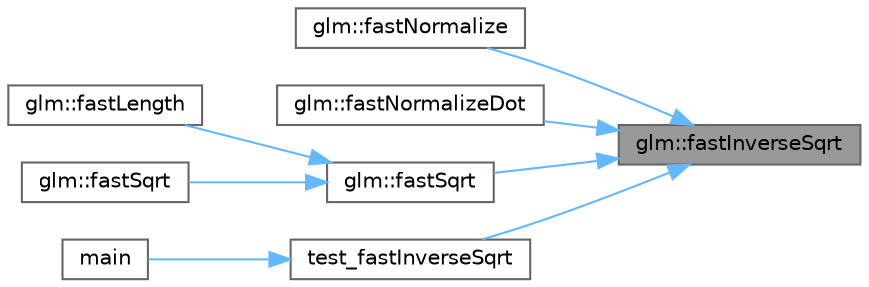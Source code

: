 digraph "glm::fastInverseSqrt"
{
 // LATEX_PDF_SIZE
  bgcolor="transparent";
  edge [fontname=Helvetica,fontsize=10,labelfontname=Helvetica,labelfontsize=10];
  node [fontname=Helvetica,fontsize=10,shape=box,height=0.2,width=0.4];
  rankdir="RL";
  Node1 [id="Node000001",label="glm::fastInverseSqrt",height=0.2,width=0.4,color="gray40", fillcolor="grey60", style="filled", fontcolor="black",tooltip=" "];
  Node1 -> Node2 [id="edge15_Node000001_Node000002",dir="back",color="steelblue1",style="solid",tooltip=" "];
  Node2 [id="Node000002",label="glm::fastNormalize",height=0.2,width=0.4,color="grey40", fillcolor="white", style="filled",URL="$namespaceglm.html#a8146845be9f809ce2ccb8bde9b98cceb",tooltip=" "];
  Node1 -> Node3 [id="edge16_Node000001_Node000003",dir="back",color="steelblue1",style="solid",tooltip=" "];
  Node3 [id="Node000003",label="glm::fastNormalizeDot",height=0.2,width=0.4,color="grey40", fillcolor="white", style="filled",URL="$group__gtx__normalize__dot.html#ga2746fb9b5bd22b06b2f7c8babba5de9e",tooltip=" "];
  Node1 -> Node4 [id="edge17_Node000001_Node000004",dir="back",color="steelblue1",style="solid",tooltip=" "];
  Node4 [id="Node000004",label="glm::fastSqrt",height=0.2,width=0.4,color="grey40", fillcolor="white", style="filled",URL="$group__gtx__fast__square__root.html#ga6c460e9414a50b2fc455c8f64c86cdc9",tooltip=" "];
  Node4 -> Node5 [id="edge18_Node000004_Node000005",dir="back",color="steelblue1",style="solid",tooltip=" "];
  Node5 [id="Node000005",label="glm::fastLength",height=0.2,width=0.4,color="grey40", fillcolor="white", style="filled",URL="$group__gtx__fast__square__root.html#ga90f66be92ef61e705c005e7b3209edb8",tooltip=" "];
  Node4 -> Node6 [id="edge19_Node000004_Node000006",dir="back",color="steelblue1",style="solid",tooltip=" "];
  Node6 [id="Node000006",label="glm::fastSqrt",height=0.2,width=0.4,color="grey40", fillcolor="white", style="filled",URL="$group__gtx__fast__square__root.html#gad2d359f1dcef062f013188b388fe2817",tooltip=" "];
  Node1 -> Node7 [id="edge20_Node000001_Node000007",dir="back",color="steelblue1",style="solid",tooltip=" "];
  Node7 [id="Node000007",label="test_fastInverseSqrt",height=0.2,width=0.4,color="grey40", fillcolor="white", style="filled",URL="$_classes_2lib_2glm_2test_2gtx_2gtx__fast__square__root_8cpp.html#a91b6db837247a3c6084ec64561767483",tooltip=" "];
  Node7 -> Node8 [id="edge21_Node000007_Node000008",dir="back",color="steelblue1",style="solid",tooltip=" "];
  Node8 [id="Node000008",label="main",height=0.2,width=0.4,color="grey40", fillcolor="white", style="filled",URL="$_classes_2lib_2glm_2test_2gtx_2gtx__fast__square__root_8cpp.html#ae66f6b31b5ad750f1fe042a706a4e3d4",tooltip=" "];
}
